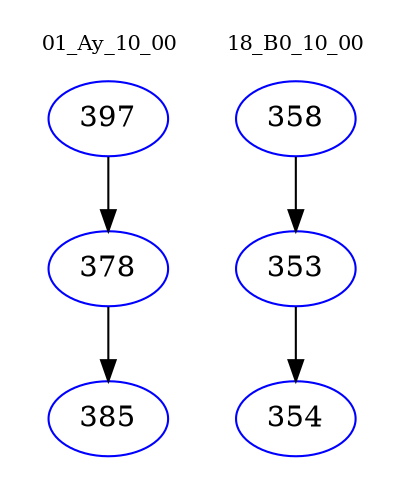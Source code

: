 digraph{
subgraph cluster_0 {
color = white
label = "01_Ay_10_00";
fontsize=10;
T0_397 [label="397", color="blue"]
T0_397 -> T0_378 [color="black"]
T0_378 [label="378", color="blue"]
T0_378 -> T0_385 [color="black"]
T0_385 [label="385", color="blue"]
}
subgraph cluster_1 {
color = white
label = "18_B0_10_00";
fontsize=10;
T1_358 [label="358", color="blue"]
T1_358 -> T1_353 [color="black"]
T1_353 [label="353", color="blue"]
T1_353 -> T1_354 [color="black"]
T1_354 [label="354", color="blue"]
}
}
